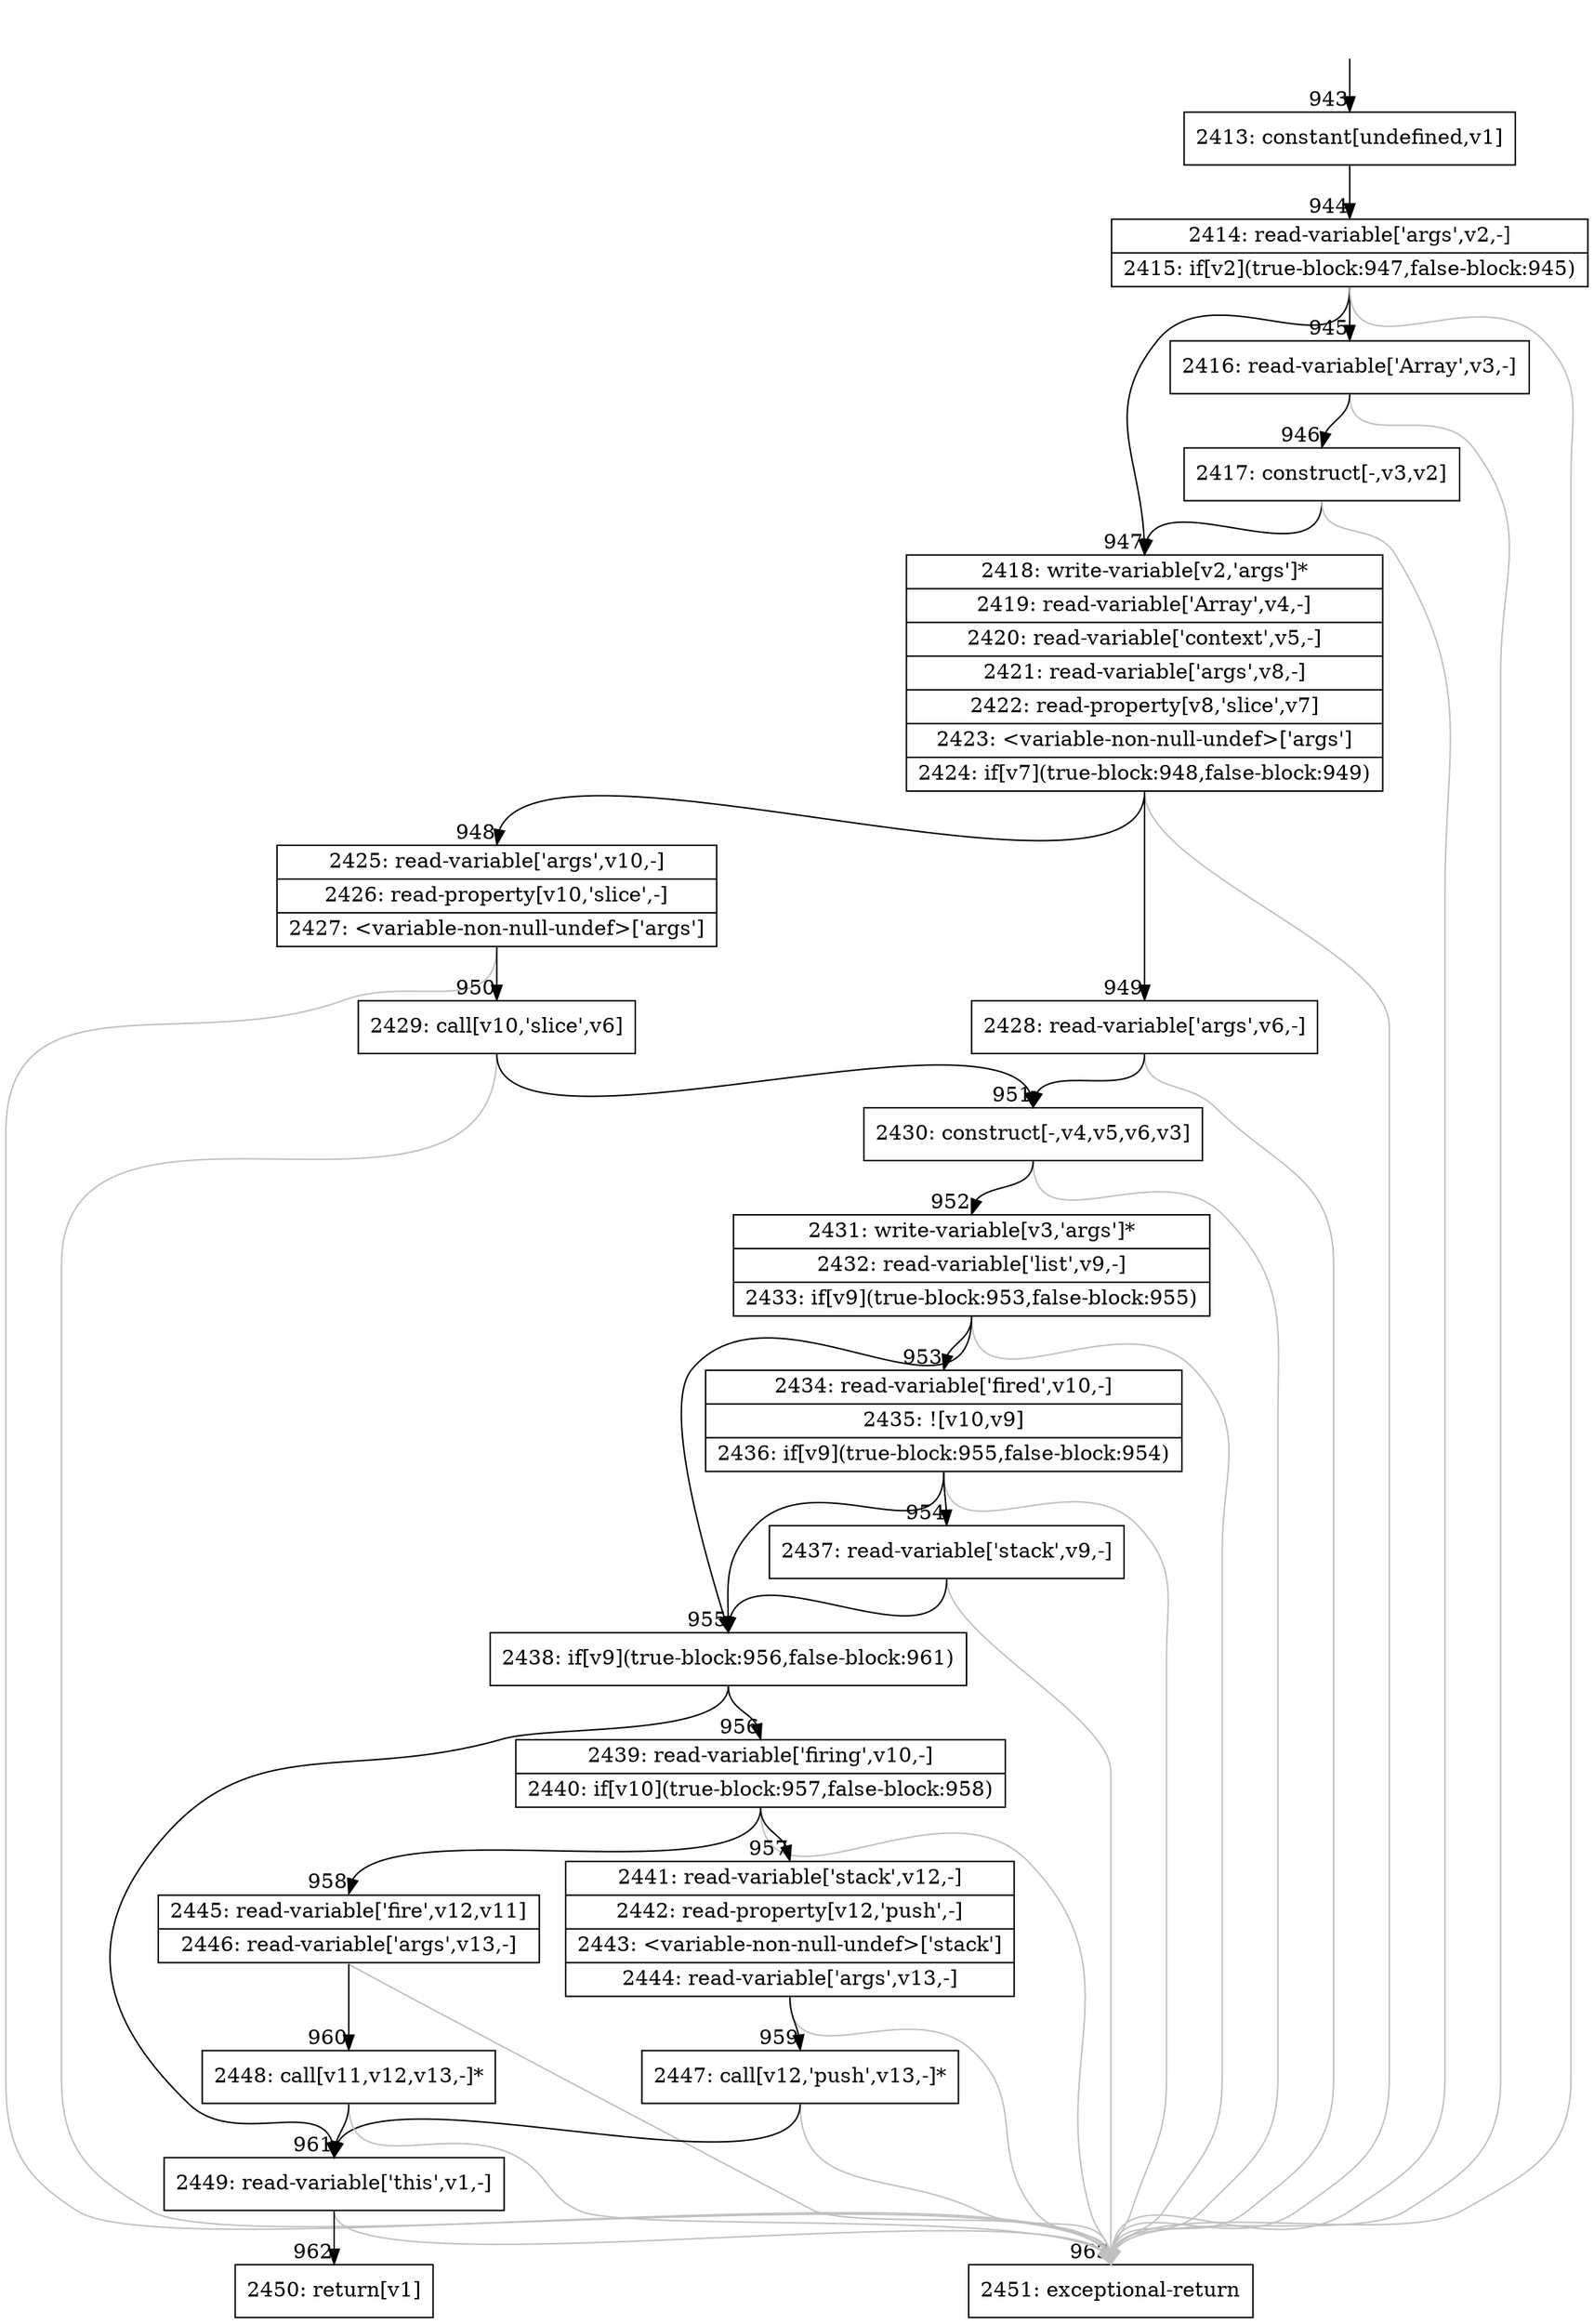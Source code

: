 digraph {
rankdir="TD"
BB_entry72[shape=none,label=""];
BB_entry72 -> BB943 [tailport=s, headport=n, headlabel="    943"]
BB943 [shape=record label="{2413: constant[undefined,v1]}" ] 
BB943 -> BB944 [tailport=s, headport=n, headlabel="      944"]
BB944 [shape=record label="{2414: read-variable['args',v2,-]|2415: if[v2](true-block:947,false-block:945)}" ] 
BB944 -> BB947 [tailport=s, headport=n, headlabel="      947"]
BB944 -> BB945 [tailport=s, headport=n, headlabel="      945"]
BB944 -> BB963 [tailport=s, headport=n, color=gray, headlabel="      963"]
BB945 [shape=record label="{2416: read-variable['Array',v3,-]}" ] 
BB945 -> BB946 [tailport=s, headport=n, headlabel="      946"]
BB945 -> BB963 [tailport=s, headport=n, color=gray]
BB946 [shape=record label="{2417: construct[-,v3,v2]}" ] 
BB946 -> BB947 [tailport=s, headport=n]
BB946 -> BB963 [tailport=s, headport=n, color=gray]
BB947 [shape=record label="{2418: write-variable[v2,'args']*|2419: read-variable['Array',v4,-]|2420: read-variable['context',v5,-]|2421: read-variable['args',v8,-]|2422: read-property[v8,'slice',v7]|2423: \<variable-non-null-undef\>['args']|2424: if[v7](true-block:948,false-block:949)}" ] 
BB947 -> BB948 [tailport=s, headport=n, headlabel="      948"]
BB947 -> BB949 [tailport=s, headport=n, headlabel="      949"]
BB947 -> BB963 [tailport=s, headport=n, color=gray]
BB948 [shape=record label="{2425: read-variable['args',v10,-]|2426: read-property[v10,'slice',-]|2427: \<variable-non-null-undef\>['args']}" ] 
BB948 -> BB950 [tailport=s, headport=n, headlabel="      950"]
BB948 -> BB963 [tailport=s, headport=n, color=gray]
BB949 [shape=record label="{2428: read-variable['args',v6,-]}" ] 
BB949 -> BB951 [tailport=s, headport=n, headlabel="      951"]
BB949 -> BB963 [tailport=s, headport=n, color=gray]
BB950 [shape=record label="{2429: call[v10,'slice',v6]}" ] 
BB950 -> BB951 [tailport=s, headport=n]
BB950 -> BB963 [tailport=s, headport=n, color=gray]
BB951 [shape=record label="{2430: construct[-,v4,v5,v6,v3]}" ] 
BB951 -> BB952 [tailport=s, headport=n, headlabel="      952"]
BB951 -> BB963 [tailport=s, headport=n, color=gray]
BB952 [shape=record label="{2431: write-variable[v3,'args']*|2432: read-variable['list',v9,-]|2433: if[v9](true-block:953,false-block:955)}" ] 
BB952 -> BB955 [tailport=s, headport=n, headlabel="      955"]
BB952 -> BB953 [tailport=s, headport=n, headlabel="      953"]
BB952 -> BB963 [tailport=s, headport=n, color=gray]
BB953 [shape=record label="{2434: read-variable['fired',v10,-]|2435: ![v10,v9]|2436: if[v9](true-block:955,false-block:954)}" ] 
BB953 -> BB955 [tailport=s, headport=n]
BB953 -> BB954 [tailport=s, headport=n, headlabel="      954"]
BB953 -> BB963 [tailport=s, headport=n, color=gray]
BB954 [shape=record label="{2437: read-variable['stack',v9,-]}" ] 
BB954 -> BB955 [tailport=s, headport=n]
BB954 -> BB963 [tailport=s, headport=n, color=gray]
BB955 [shape=record label="{2438: if[v9](true-block:956,false-block:961)}" ] 
BB955 -> BB956 [tailport=s, headport=n, headlabel="      956"]
BB955 -> BB961 [tailport=s, headport=n, headlabel="      961"]
BB956 [shape=record label="{2439: read-variable['firing',v10,-]|2440: if[v10](true-block:957,false-block:958)}" ] 
BB956 -> BB957 [tailport=s, headport=n, headlabel="      957"]
BB956 -> BB958 [tailport=s, headport=n, headlabel="      958"]
BB956 -> BB963 [tailport=s, headport=n, color=gray]
BB957 [shape=record label="{2441: read-variable['stack',v12,-]|2442: read-property[v12,'push',-]|2443: \<variable-non-null-undef\>['stack']|2444: read-variable['args',v13,-]}" ] 
BB957 -> BB959 [tailport=s, headport=n, headlabel="      959"]
BB957 -> BB963 [tailport=s, headport=n, color=gray]
BB958 [shape=record label="{2445: read-variable['fire',v12,v11]|2446: read-variable['args',v13,-]}" ] 
BB958 -> BB960 [tailport=s, headport=n, headlabel="      960"]
BB958 -> BB963 [tailport=s, headport=n, color=gray]
BB959 [shape=record label="{2447: call[v12,'push',v13,-]*}" ] 
BB959 -> BB961 [tailport=s, headport=n]
BB959 -> BB963 [tailport=s, headport=n, color=gray]
BB960 [shape=record label="{2448: call[v11,v12,v13,-]*}" ] 
BB960 -> BB961 [tailport=s, headport=n]
BB960 -> BB963 [tailport=s, headport=n, color=gray]
BB961 [shape=record label="{2449: read-variable['this',v1,-]}" ] 
BB961 -> BB962 [tailport=s, headport=n, headlabel="      962"]
BB961 -> BB963 [tailport=s, headport=n, color=gray]
BB962 [shape=record label="{2450: return[v1]}" ] 
BB963 [shape=record label="{2451: exceptional-return}" ] 
}
